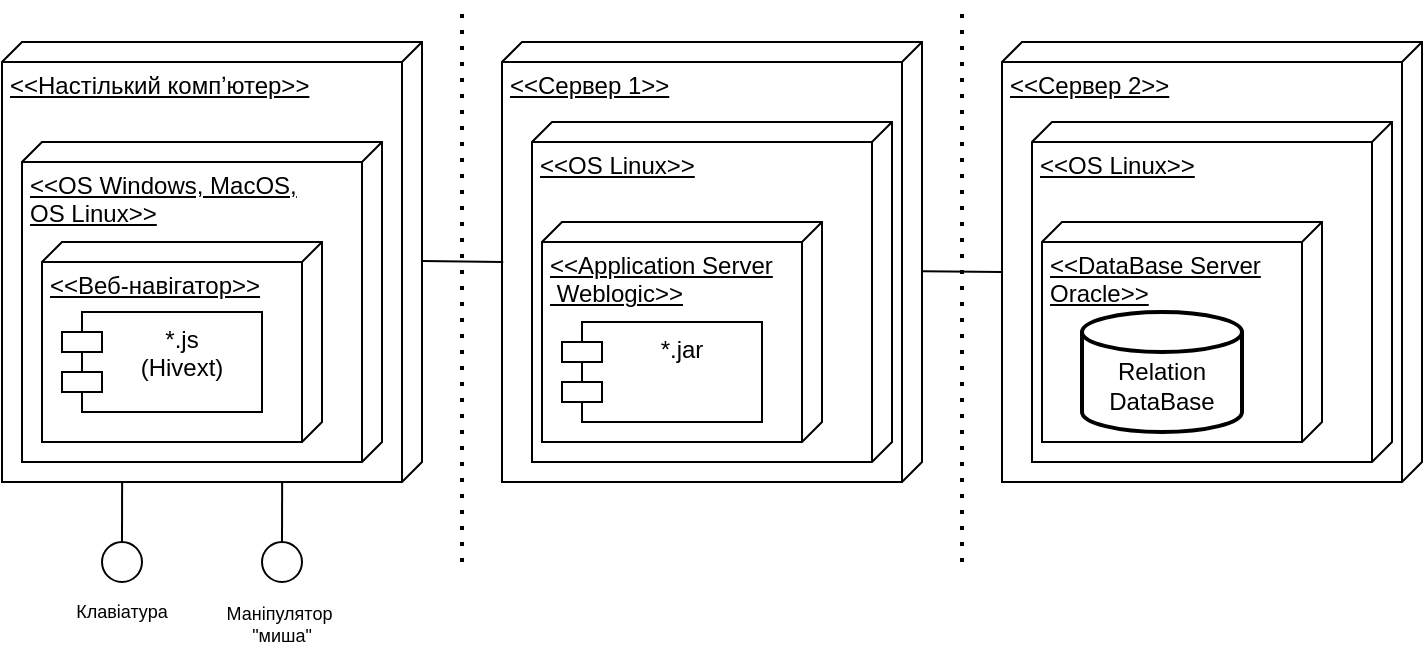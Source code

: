 <mxfile version="20.3.6" type="github"><diagram id="_Fj6Uui9baMUnV5p4i1h" name="Страница 1"><mxGraphModel dx="860" dy="1082" grid="1" gridSize="10" guides="1" tooltips="1" connect="1" arrows="1" fold="1" page="1" pageScale="1" pageWidth="1169" pageHeight="1654" math="0" shadow="0"><root><mxCell id="0"/><mxCell id="1" parent="0"/><mxCell id="guikI-85qZUC1r0YgT6X-1" value="&amp;lt;&amp;lt;Настілький компʼютер&amp;gt;&amp;gt;" style="verticalAlign=top;align=left;spacingTop=8;spacingLeft=2;spacingRight=12;shape=cube;size=10;direction=south;fontStyle=4;html=1;" vertex="1" parent="1"><mxGeometry x="140" y="220" width="210" height="220" as="geometry"/></mxCell><mxCell id="guikI-85qZUC1r0YgT6X-2" value="&amp;lt;&amp;lt;OS Windows, MacOS,&lt;br&gt;OS Linux&amp;gt;&amp;gt;" style="verticalAlign=top;align=left;spacingTop=8;spacingLeft=2;spacingRight=12;shape=cube;size=10;direction=south;fontStyle=4;html=1;" vertex="1" parent="1"><mxGeometry x="150" y="270" width="180" height="160" as="geometry"/></mxCell><mxCell id="guikI-85qZUC1r0YgT6X-3" value="&amp;lt;&amp;lt;Веб-навігатор&amp;gt;&amp;gt;" style="verticalAlign=top;align=left;spacingTop=8;spacingLeft=2;spacingRight=12;shape=cube;size=10;direction=south;fontStyle=4;html=1;" vertex="1" parent="1"><mxGeometry x="160" y="320" width="140" height="100" as="geometry"/></mxCell><mxCell id="guikI-85qZUC1r0YgT6X-4" value="*.js&#10;(Hivext)" style="shape=module;align=left;spacingLeft=20;align=center;verticalAlign=top;" vertex="1" parent="1"><mxGeometry x="170" y="355" width="100" height="50" as="geometry"/></mxCell><mxCell id="guikI-85qZUC1r0YgT6X-5" value="" style="endArrow=none;html=1;rounded=0;entryX=1;entryY=0.714;entryDx=0;entryDy=0;entryPerimeter=0;" edge="1" parent="1" target="guikI-85qZUC1r0YgT6X-1"><mxGeometry width="50" height="50" relative="1" as="geometry"><mxPoint x="200" y="470" as="sourcePoint"/><mxPoint x="360" y="310" as="targetPoint"/></mxGeometry></mxCell><mxCell id="guikI-85qZUC1r0YgT6X-6" value="" style="endArrow=none;html=1;rounded=0;exitX=1.002;exitY=0.333;exitDx=0;exitDy=0;exitPerimeter=0;" edge="1" parent="1" source="guikI-85qZUC1r0YgT6X-1"><mxGeometry width="50" height="50" relative="1" as="geometry"><mxPoint x="310" y="360" as="sourcePoint"/><mxPoint x="280" y="470" as="targetPoint"/></mxGeometry></mxCell><mxCell id="guikI-85qZUC1r0YgT6X-7" value="" style="ellipse;whiteSpace=wrap;html=1;aspect=fixed;" vertex="1" parent="1"><mxGeometry x="190" y="470" width="20" height="20" as="geometry"/></mxCell><mxCell id="guikI-85qZUC1r0YgT6X-8" value="" style="ellipse;whiteSpace=wrap;html=1;aspect=fixed;" vertex="1" parent="1"><mxGeometry x="270" y="470" width="20" height="20" as="geometry"/></mxCell><mxCell id="guikI-85qZUC1r0YgT6X-9" value="Клавіатура" style="text;html=1;strokeColor=none;fillColor=none;align=center;verticalAlign=middle;whiteSpace=wrap;rounded=0;fontSize=9;" vertex="1" parent="1"><mxGeometry x="170" y="490" width="60" height="30" as="geometry"/></mxCell><mxCell id="guikI-85qZUC1r0YgT6X-10" value="Маніпулятор&amp;nbsp;&lt;br&gt;&quot;миша&quot;" style="text;html=1;strokeColor=none;fillColor=none;align=center;verticalAlign=middle;whiteSpace=wrap;rounded=0;fontSize=9;" vertex="1" parent="1"><mxGeometry x="250" y="496" width="60" height="30" as="geometry"/></mxCell><mxCell id="guikI-85qZUC1r0YgT6X-15" value="&amp;lt;&amp;lt;Сервер 1&amp;gt;&amp;gt;" style="verticalAlign=top;align=left;spacingTop=8;spacingLeft=2;spacingRight=12;shape=cube;size=10;direction=south;fontStyle=4;html=1;" vertex="1" parent="1"><mxGeometry x="390" y="220" width="210" height="220" as="geometry"/></mxCell><mxCell id="guikI-85qZUC1r0YgT6X-16" value="&amp;lt;&amp;lt;OS Linux&amp;gt;&amp;gt;" style="verticalAlign=top;align=left;spacingTop=8;spacingLeft=2;spacingRight=12;shape=cube;size=10;direction=south;fontStyle=4;html=1;" vertex="1" parent="1"><mxGeometry x="405" y="260" width="180" height="170" as="geometry"/></mxCell><mxCell id="guikI-85qZUC1r0YgT6X-17" value="&amp;lt;&amp;lt;Application Server&lt;br&gt;&amp;nbsp;Weblogic&amp;gt;&amp;gt;" style="verticalAlign=top;align=left;spacingTop=8;spacingLeft=2;spacingRight=12;shape=cube;size=10;direction=south;fontStyle=4;html=1;" vertex="1" parent="1"><mxGeometry x="410" y="310" width="140" height="110" as="geometry"/></mxCell><mxCell id="guikI-85qZUC1r0YgT6X-22" value="*.jar" style="shape=module;align=left;spacingLeft=20;align=center;verticalAlign=top;" vertex="1" parent="1"><mxGeometry x="420" y="360" width="100" height="50" as="geometry"/></mxCell><mxCell id="guikI-85qZUC1r0YgT6X-26" value="&amp;lt;&amp;lt;Сервер 2&amp;gt;&amp;gt;" style="verticalAlign=top;align=left;spacingTop=8;spacingLeft=2;spacingRight=12;shape=cube;size=10;direction=south;fontStyle=4;html=1;" vertex="1" parent="1"><mxGeometry x="640" y="220" width="210" height="220" as="geometry"/></mxCell><mxCell id="guikI-85qZUC1r0YgT6X-27" value="&amp;lt;&amp;lt;OS Linux&amp;gt;&amp;gt;" style="verticalAlign=top;align=left;spacingTop=8;spacingLeft=2;spacingRight=12;shape=cube;size=10;direction=south;fontStyle=4;html=1;" vertex="1" parent="1"><mxGeometry x="655" y="260" width="180" height="170" as="geometry"/></mxCell><mxCell id="guikI-85qZUC1r0YgT6X-28" value="&amp;lt;&amp;lt;DataBase Server&lt;br&gt;Oracle&amp;gt;&amp;gt;" style="verticalAlign=top;align=left;spacingTop=8;spacingLeft=2;spacingRight=12;shape=cube;size=10;direction=south;fontStyle=4;html=1;" vertex="1" parent="1"><mxGeometry x="660" y="310" width="140" height="110" as="geometry"/></mxCell><mxCell id="guikI-85qZUC1r0YgT6X-30" value="" style="strokeWidth=2;html=1;shape=mxgraph.flowchart.database;whiteSpace=wrap;fontSize=9;" vertex="1" parent="1"><mxGeometry x="680" y="355" width="80" height="60" as="geometry"/></mxCell><mxCell id="guikI-85qZUC1r0YgT6X-31" value="Relation DataBase" style="text;html=1;strokeColor=none;fillColor=none;align=center;verticalAlign=middle;whiteSpace=wrap;rounded=0;fontSize=12;" vertex="1" parent="1"><mxGeometry x="690" y="377" width="60" height="30" as="geometry"/></mxCell><mxCell id="guikI-85qZUC1r0YgT6X-32" value="" style="endArrow=none;dashed=1;html=1;dashPattern=1 3;strokeWidth=2;rounded=0;fontSize=12;" edge="1" parent="1"><mxGeometry width="50" height="50" relative="1" as="geometry"><mxPoint x="370" y="480" as="sourcePoint"/><mxPoint x="370" y="200" as="targetPoint"/></mxGeometry></mxCell><mxCell id="guikI-85qZUC1r0YgT6X-33" value="" style="endArrow=none;dashed=1;html=1;dashPattern=1 3;strokeWidth=2;rounded=0;fontSize=12;" edge="1" parent="1"><mxGeometry width="50" height="50" relative="1" as="geometry"><mxPoint x="620" y="480" as="sourcePoint"/><mxPoint x="620" y="200" as="targetPoint"/></mxGeometry></mxCell><mxCell id="guikI-85qZUC1r0YgT6X-34" value="" style="endArrow=none;html=1;rounded=0;fontSize=12;exitX=0.498;exitY=-0.001;exitDx=0;exitDy=0;exitPerimeter=0;entryX=0.5;entryY=0.997;entryDx=0;entryDy=0;entryPerimeter=0;" edge="1" parent="1" source="guikI-85qZUC1r0YgT6X-1" target="guikI-85qZUC1r0YgT6X-15"><mxGeometry width="50" height="50" relative="1" as="geometry"><mxPoint x="480" y="400" as="sourcePoint"/><mxPoint x="530" y="350" as="targetPoint"/></mxGeometry></mxCell><mxCell id="guikI-85qZUC1r0YgT6X-36" value="" style="endArrow=none;html=1;rounded=0;fontSize=12;exitX=0.521;exitY=-0.002;exitDx=0;exitDy=0;exitPerimeter=0;entryX=0;entryY=0;entryDx=115;entryDy=210;entryPerimeter=0;" edge="1" parent="1" source="guikI-85qZUC1r0YgT6X-15" target="guikI-85qZUC1r0YgT6X-26"><mxGeometry width="50" height="50" relative="1" as="geometry"><mxPoint x="490" y="400" as="sourcePoint"/><mxPoint x="540" y="350" as="targetPoint"/></mxGeometry></mxCell></root></mxGraphModel></diagram></mxfile>
